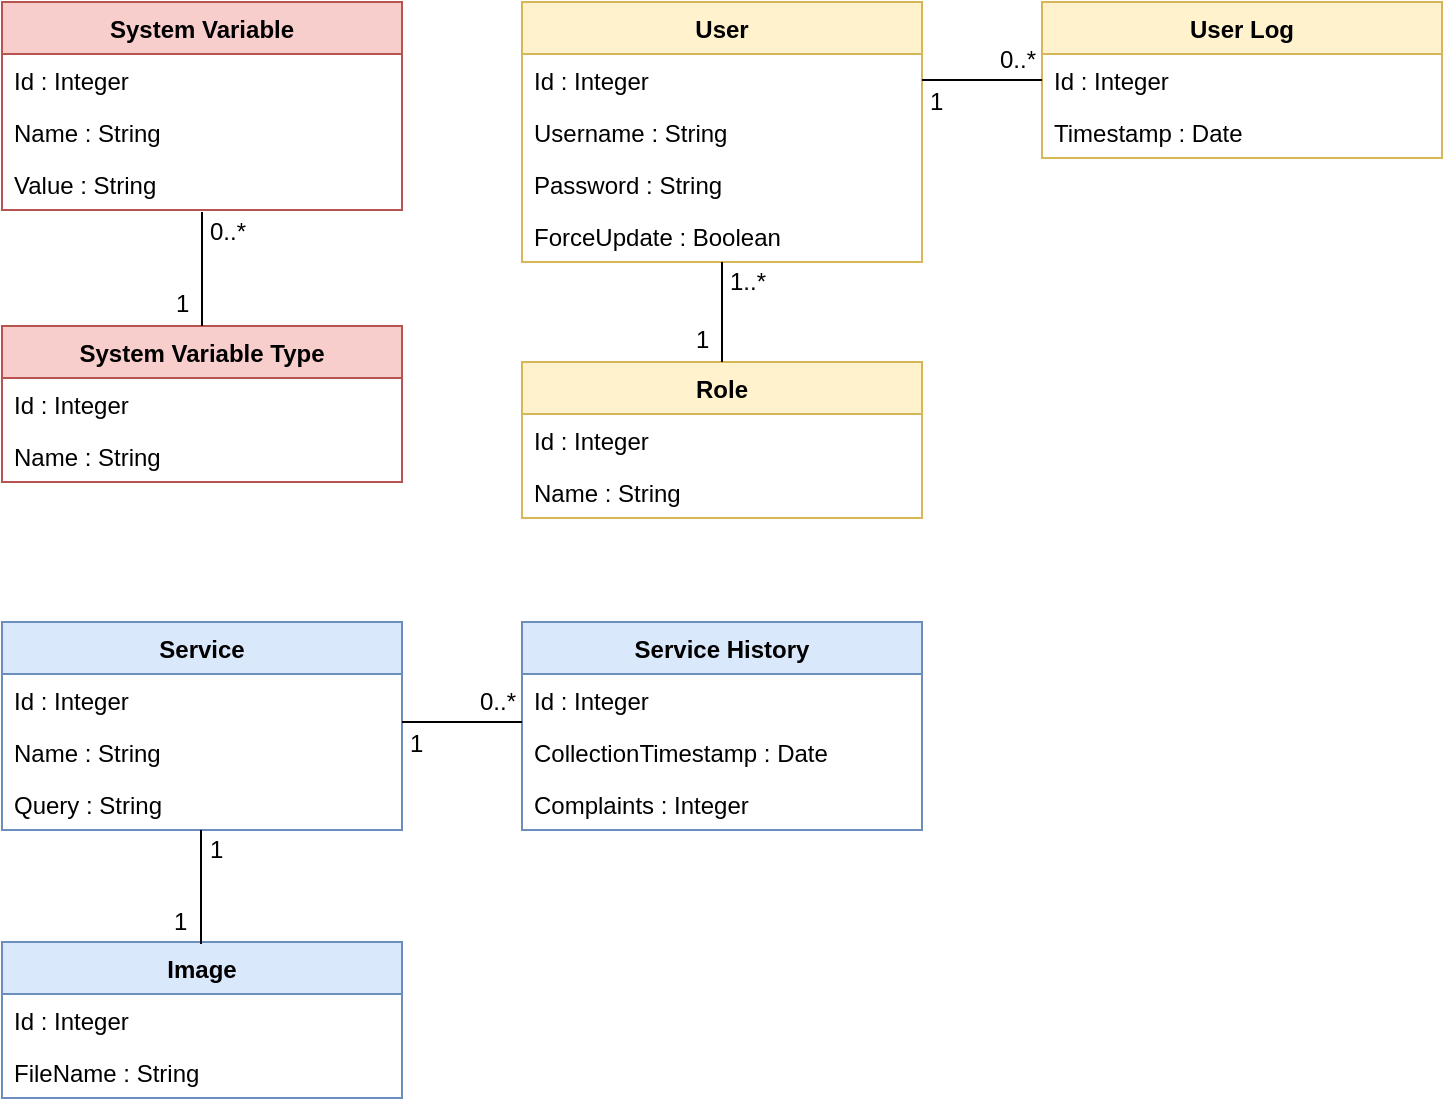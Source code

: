 <mxfile version="18.0.1" type="device"><diagram id="C5RBs43oDa-KdzZeNtuy" name="Page-1"><mxGraphModel dx="462" dy="857" grid="1" gridSize="10" guides="1" tooltips="1" connect="1" arrows="1" fold="1" page="1" pageScale="1" pageWidth="827" pageHeight="1169" math="0" shadow="0"><root><mxCell id="WIyWlLk6GJQsqaUBKTNV-0"/><mxCell id="WIyWlLk6GJQsqaUBKTNV-1" parent="WIyWlLk6GJQsqaUBKTNV-0"/><mxCell id="zkfFHV4jXpPFQw0GAbJ--0" value="System Variable" style="swimlane;fontStyle=1;align=center;verticalAlign=top;childLayout=stackLayout;horizontal=1;startSize=26;horizontalStack=0;resizeParent=1;resizeLast=0;collapsible=1;marginBottom=0;rounded=0;shadow=0;strokeWidth=1;fillColor=#f8cecc;strokeColor=#b85450;" parent="WIyWlLk6GJQsqaUBKTNV-1" vertex="1"><mxGeometry x="40" y="40" width="200" height="104" as="geometry"><mxRectangle x="230" y="140" width="160" height="26" as="alternateBounds"/></mxGeometry></mxCell><mxCell id="zkfFHV4jXpPFQw0GAbJ--1" value="Id : Integer" style="text;align=left;verticalAlign=top;spacingLeft=4;spacingRight=4;overflow=hidden;rotatable=0;points=[[0,0.5],[1,0.5]];portConstraint=eastwest;fontStyle=0" parent="zkfFHV4jXpPFQw0GAbJ--0" vertex="1"><mxGeometry y="26" width="200" height="26" as="geometry"/></mxCell><mxCell id="zkfFHV4jXpPFQw0GAbJ--2" value="Name : String" style="text;align=left;verticalAlign=top;spacingLeft=4;spacingRight=4;overflow=hidden;rotatable=0;points=[[0,0.5],[1,0.5]];portConstraint=eastwest;rounded=0;shadow=0;html=0;" parent="zkfFHV4jXpPFQw0GAbJ--0" vertex="1"><mxGeometry y="52" width="200" height="26" as="geometry"/></mxCell><mxCell id="zkfFHV4jXpPFQw0GAbJ--3" value="Value : String" style="text;align=left;verticalAlign=top;spacingLeft=4;spacingRight=4;overflow=hidden;rotatable=0;points=[[0,0.5],[1,0.5]];portConstraint=eastwest;rounded=0;shadow=0;html=0;" parent="zkfFHV4jXpPFQw0GAbJ--0" vertex="1"><mxGeometry y="78" width="200" height="26" as="geometry"/></mxCell><mxCell id="g_nDdjjKhGZXavIXWMLw-1" value="System Variable Type" style="swimlane;fontStyle=1;align=center;verticalAlign=top;childLayout=stackLayout;horizontal=1;startSize=26;horizontalStack=0;resizeParent=1;resizeLast=0;collapsible=1;marginBottom=0;rounded=0;shadow=0;strokeWidth=1;fillColor=#f8cecc;strokeColor=#b85450;" vertex="1" parent="WIyWlLk6GJQsqaUBKTNV-1"><mxGeometry x="40" y="202.01" width="200" height="78" as="geometry"><mxRectangle x="230" y="140" width="160" height="26" as="alternateBounds"/></mxGeometry></mxCell><mxCell id="g_nDdjjKhGZXavIXWMLw-2" value="Id : Integer" style="text;align=left;verticalAlign=top;spacingLeft=4;spacingRight=4;overflow=hidden;rotatable=0;points=[[0,0.5],[1,0.5]];portConstraint=eastwest;fontStyle=0" vertex="1" parent="g_nDdjjKhGZXavIXWMLw-1"><mxGeometry y="26" width="200" height="26" as="geometry"/></mxCell><mxCell id="g_nDdjjKhGZXavIXWMLw-3" value="Name : String" style="text;align=left;verticalAlign=top;spacingLeft=4;spacingRight=4;overflow=hidden;rotatable=0;points=[[0,0.5],[1,0.5]];portConstraint=eastwest;rounded=0;shadow=0;html=0;" vertex="1" parent="g_nDdjjKhGZXavIXWMLw-1"><mxGeometry y="52" width="200" height="26" as="geometry"/></mxCell><mxCell id="g_nDdjjKhGZXavIXWMLw-5" value="" style="endArrow=none;html=1;rounded=0;exitX=0.5;exitY=1.038;exitDx=0;exitDy=0;exitPerimeter=0;entryX=0.5;entryY=0;entryDx=0;entryDy=0;" edge="1" parent="WIyWlLk6GJQsqaUBKTNV-1" source="zkfFHV4jXpPFQw0GAbJ--3" target="g_nDdjjKhGZXavIXWMLw-1"><mxGeometry relative="1" as="geometry"><mxPoint x="120" y="140" as="sourcePoint"/><mxPoint x="120" y="240" as="targetPoint"/></mxGeometry></mxCell><mxCell id="g_nDdjjKhGZXavIXWMLw-6" value="0..*" style="edgeLabel;resizable=0;html=1;align=left;verticalAlign=bottom;fontSize=12;" connectable="0" vertex="1" parent="g_nDdjjKhGZXavIXWMLw-5"><mxGeometry x="-1" relative="1" as="geometry"><mxPoint x="2" y="19" as="offset"/></mxGeometry></mxCell><mxCell id="g_nDdjjKhGZXavIXWMLw-7" value="1&amp;nbsp;" style="edgeLabel;resizable=0;html=1;align=right;verticalAlign=bottom;fontSize=12;" connectable="0" vertex="1" parent="g_nDdjjKhGZXavIXWMLw-5"><mxGeometry x="1" relative="1" as="geometry"><mxPoint x="-3" y="-2" as="offset"/></mxGeometry></mxCell><mxCell id="g_nDdjjKhGZXavIXWMLw-8" value="User" style="swimlane;fontStyle=1;align=center;verticalAlign=top;childLayout=stackLayout;horizontal=1;startSize=26;horizontalStack=0;resizeParent=1;resizeLast=0;collapsible=1;marginBottom=0;rounded=0;shadow=0;strokeWidth=1;fillColor=#fff2cc;strokeColor=#d6b656;" vertex="1" parent="WIyWlLk6GJQsqaUBKTNV-1"><mxGeometry x="300" y="40" width="200" height="130" as="geometry"><mxRectangle x="230" y="140" width="160" height="26" as="alternateBounds"/></mxGeometry></mxCell><mxCell id="g_nDdjjKhGZXavIXWMLw-9" value="Id : Integer" style="text;align=left;verticalAlign=top;spacingLeft=4;spacingRight=4;overflow=hidden;rotatable=0;points=[[0,0.5],[1,0.5]];portConstraint=eastwest;fontStyle=0" vertex="1" parent="g_nDdjjKhGZXavIXWMLw-8"><mxGeometry y="26" width="200" height="26" as="geometry"/></mxCell><mxCell id="g_nDdjjKhGZXavIXWMLw-10" value="Username : String" style="text;align=left;verticalAlign=top;spacingLeft=4;spacingRight=4;overflow=hidden;rotatable=0;points=[[0,0.5],[1,0.5]];portConstraint=eastwest;rounded=0;shadow=0;html=0;" vertex="1" parent="g_nDdjjKhGZXavIXWMLw-8"><mxGeometry y="52" width="200" height="26" as="geometry"/></mxCell><mxCell id="g_nDdjjKhGZXavIXWMLw-11" value="Password : String" style="text;align=left;verticalAlign=top;spacingLeft=4;spacingRight=4;overflow=hidden;rotatable=0;points=[[0,0.5],[1,0.5]];portConstraint=eastwest;rounded=0;shadow=0;html=0;" vertex="1" parent="g_nDdjjKhGZXavIXWMLw-8"><mxGeometry y="78" width="200" height="26" as="geometry"/></mxCell><mxCell id="g_nDdjjKhGZXavIXWMLw-12" value="ForceUpdate : Boolean" style="text;align=left;verticalAlign=top;spacingLeft=4;spacingRight=4;overflow=hidden;rotatable=0;points=[[0,0.5],[1,0.5]];portConstraint=eastwest;rounded=0;shadow=0;html=0;" vertex="1" parent="g_nDdjjKhGZXavIXWMLw-8"><mxGeometry y="104" width="200" height="26" as="geometry"/></mxCell><mxCell id="g_nDdjjKhGZXavIXWMLw-13" value="Role" style="swimlane;fontStyle=1;align=center;verticalAlign=top;childLayout=stackLayout;horizontal=1;startSize=26;horizontalStack=0;resizeParent=1;resizeLast=0;collapsible=1;marginBottom=0;rounded=0;shadow=0;strokeWidth=1;fillColor=#fff2cc;strokeColor=#d6b656;" vertex="1" parent="WIyWlLk6GJQsqaUBKTNV-1"><mxGeometry x="300" y="220" width="200" height="78" as="geometry"><mxRectangle x="230" y="140" width="160" height="26" as="alternateBounds"/></mxGeometry></mxCell><mxCell id="g_nDdjjKhGZXavIXWMLw-14" value="Id : Integer" style="text;align=left;verticalAlign=top;spacingLeft=4;spacingRight=4;overflow=hidden;rotatable=0;points=[[0,0.5],[1,0.5]];portConstraint=eastwest;fontStyle=0" vertex="1" parent="g_nDdjjKhGZXavIXWMLw-13"><mxGeometry y="26" width="200" height="26" as="geometry"/></mxCell><mxCell id="g_nDdjjKhGZXavIXWMLw-15" value="Name : String" style="text;align=left;verticalAlign=top;spacingLeft=4;spacingRight=4;overflow=hidden;rotatable=0;points=[[0,0.5],[1,0.5]];portConstraint=eastwest;rounded=0;shadow=0;html=0;" vertex="1" parent="g_nDdjjKhGZXavIXWMLw-13"><mxGeometry y="52" width="200" height="26" as="geometry"/></mxCell><mxCell id="g_nDdjjKhGZXavIXWMLw-18" value="" style="endArrow=none;html=1;rounded=0;exitX=0.5;exitY=1.038;exitDx=0;exitDy=0;exitPerimeter=0;" edge="1" parent="WIyWlLk6GJQsqaUBKTNV-1"><mxGeometry relative="1" as="geometry"><mxPoint x="400" y="169.998" as="sourcePoint"/><mxPoint x="400" y="220" as="targetPoint"/></mxGeometry></mxCell><mxCell id="g_nDdjjKhGZXavIXWMLw-19" value="1..*" style="edgeLabel;resizable=0;html=1;align=left;verticalAlign=bottom;fontSize=12;" connectable="0" vertex="1" parent="g_nDdjjKhGZXavIXWMLw-18"><mxGeometry x="-1" relative="1" as="geometry"><mxPoint x="2" y="19" as="offset"/></mxGeometry></mxCell><mxCell id="g_nDdjjKhGZXavIXWMLw-20" value="1&amp;nbsp;" style="edgeLabel;resizable=0;html=1;align=right;verticalAlign=bottom;fontSize=12;" connectable="0" vertex="1" parent="g_nDdjjKhGZXavIXWMLw-18"><mxGeometry x="1" relative="1" as="geometry"><mxPoint x="-3" y="-2" as="offset"/></mxGeometry></mxCell><mxCell id="g_nDdjjKhGZXavIXWMLw-21" value="User Log" style="swimlane;fontStyle=1;align=center;verticalAlign=top;childLayout=stackLayout;horizontal=1;startSize=26;horizontalStack=0;resizeParent=1;resizeLast=0;collapsible=1;marginBottom=0;rounded=0;shadow=0;strokeWidth=1;fillColor=#fff2cc;strokeColor=#d6b656;" vertex="1" parent="WIyWlLk6GJQsqaUBKTNV-1"><mxGeometry x="560" y="40" width="200" height="78" as="geometry"><mxRectangle x="230" y="140" width="160" height="26" as="alternateBounds"/></mxGeometry></mxCell><mxCell id="g_nDdjjKhGZXavIXWMLw-22" value="Id : Integer" style="text;align=left;verticalAlign=top;spacingLeft=4;spacingRight=4;overflow=hidden;rotatable=0;points=[[0,0.5],[1,0.5]];portConstraint=eastwest;fontStyle=0" vertex="1" parent="g_nDdjjKhGZXavIXWMLw-21"><mxGeometry y="26" width="200" height="26" as="geometry"/></mxCell><mxCell id="g_nDdjjKhGZXavIXWMLw-23" value="Timestamp : Date" style="text;align=left;verticalAlign=top;spacingLeft=4;spacingRight=4;overflow=hidden;rotatable=0;points=[[0,0.5],[1,0.5]];portConstraint=eastwest;rounded=0;shadow=0;html=0;" vertex="1" parent="g_nDdjjKhGZXavIXWMLw-21"><mxGeometry y="52" width="200" height="26" as="geometry"/></mxCell><mxCell id="g_nDdjjKhGZXavIXWMLw-26" value="" style="endArrow=none;html=1;rounded=0;exitX=1;exitY=0.5;exitDx=0;exitDy=0;entryX=0;entryY=0.5;entryDx=0;entryDy=0;" edge="1" parent="WIyWlLk6GJQsqaUBKTNV-1" source="g_nDdjjKhGZXavIXWMLw-9" target="g_nDdjjKhGZXavIXWMLw-22"><mxGeometry relative="1" as="geometry"><mxPoint x="530" y="67.998" as="sourcePoint"/><mxPoint x="530" y="118" as="targetPoint"/></mxGeometry></mxCell><mxCell id="g_nDdjjKhGZXavIXWMLw-27" value="1" style="edgeLabel;resizable=0;html=1;align=left;verticalAlign=bottom;fontSize=12;" connectable="0" vertex="1" parent="g_nDdjjKhGZXavIXWMLw-26"><mxGeometry x="-1" relative="1" as="geometry"><mxPoint x="2" y="19" as="offset"/></mxGeometry></mxCell><mxCell id="g_nDdjjKhGZXavIXWMLw-28" value="0..*" style="edgeLabel;resizable=0;html=1;align=right;verticalAlign=bottom;fontSize=12;" connectable="0" vertex="1" parent="g_nDdjjKhGZXavIXWMLw-26"><mxGeometry x="1" relative="1" as="geometry"><mxPoint x="-3" y="-2" as="offset"/></mxGeometry></mxCell><mxCell id="g_nDdjjKhGZXavIXWMLw-32" value="Service" style="swimlane;fontStyle=1;align=center;verticalAlign=top;childLayout=stackLayout;horizontal=1;startSize=26;horizontalStack=0;resizeParent=1;resizeLast=0;collapsible=1;marginBottom=0;rounded=0;shadow=0;strokeWidth=1;fillColor=#dae8fc;strokeColor=#6c8ebf;" vertex="1" parent="WIyWlLk6GJQsqaUBKTNV-1"><mxGeometry x="40" y="350" width="200" height="104" as="geometry"><mxRectangle x="230" y="140" width="160" height="26" as="alternateBounds"/></mxGeometry></mxCell><mxCell id="g_nDdjjKhGZXavIXWMLw-33" value="Id : Integer" style="text;align=left;verticalAlign=top;spacingLeft=4;spacingRight=4;overflow=hidden;rotatable=0;points=[[0,0.5],[1,0.5]];portConstraint=eastwest;fontStyle=0" vertex="1" parent="g_nDdjjKhGZXavIXWMLw-32"><mxGeometry y="26" width="200" height="26" as="geometry"/></mxCell><mxCell id="g_nDdjjKhGZXavIXWMLw-34" value="Name : String" style="text;align=left;verticalAlign=top;spacingLeft=4;spacingRight=4;overflow=hidden;rotatable=0;points=[[0,0.5],[1,0.5]];portConstraint=eastwest;rounded=0;shadow=0;html=0;" vertex="1" parent="g_nDdjjKhGZXavIXWMLw-32"><mxGeometry y="52" width="200" height="26" as="geometry"/></mxCell><mxCell id="g_nDdjjKhGZXavIXWMLw-35" value="Query : String" style="text;align=left;verticalAlign=top;spacingLeft=4;spacingRight=4;overflow=hidden;rotatable=0;points=[[0,0.5],[1,0.5]];portConstraint=eastwest;rounded=0;shadow=0;html=0;" vertex="1" parent="g_nDdjjKhGZXavIXWMLw-32"><mxGeometry y="78" width="200" height="26" as="geometry"/></mxCell><mxCell id="g_nDdjjKhGZXavIXWMLw-36" value="Service History" style="swimlane;fontStyle=1;align=center;verticalAlign=top;childLayout=stackLayout;horizontal=1;startSize=26;horizontalStack=0;resizeParent=1;resizeLast=0;collapsible=1;marginBottom=0;rounded=0;shadow=0;strokeWidth=1;fillColor=#dae8fc;strokeColor=#6c8ebf;" vertex="1" parent="WIyWlLk6GJQsqaUBKTNV-1"><mxGeometry x="300" y="350" width="200" height="104" as="geometry"><mxRectangle x="230" y="140" width="160" height="26" as="alternateBounds"/></mxGeometry></mxCell><mxCell id="g_nDdjjKhGZXavIXWMLw-37" value="Id : Integer" style="text;align=left;verticalAlign=top;spacingLeft=4;spacingRight=4;overflow=hidden;rotatable=0;points=[[0,0.5],[1,0.5]];portConstraint=eastwest;fontStyle=0" vertex="1" parent="g_nDdjjKhGZXavIXWMLw-36"><mxGeometry y="26" width="200" height="26" as="geometry"/></mxCell><mxCell id="g_nDdjjKhGZXavIXWMLw-38" value="CollectionTimestamp : Date" style="text;align=left;verticalAlign=top;spacingLeft=4;spacingRight=4;overflow=hidden;rotatable=0;points=[[0,0.5],[1,0.5]];portConstraint=eastwest;rounded=0;shadow=0;html=0;" vertex="1" parent="g_nDdjjKhGZXavIXWMLw-36"><mxGeometry y="52" width="200" height="26" as="geometry"/></mxCell><mxCell id="g_nDdjjKhGZXavIXWMLw-39" value="Complaints : Integer" style="text;align=left;verticalAlign=top;spacingLeft=4;spacingRight=4;overflow=hidden;rotatable=0;points=[[0,0.5],[1,0.5]];portConstraint=eastwest;rounded=0;shadow=0;html=0;" vertex="1" parent="g_nDdjjKhGZXavIXWMLw-36"><mxGeometry y="78" width="200" height="26" as="geometry"/></mxCell><mxCell id="g_nDdjjKhGZXavIXWMLw-40" value="" style="endArrow=none;html=1;rounded=0;exitX=1;exitY=0.5;exitDx=0;exitDy=0;entryX=0;entryY=0.5;entryDx=0;entryDy=0;" edge="1" parent="WIyWlLk6GJQsqaUBKTNV-1"><mxGeometry relative="1" as="geometry"><mxPoint x="240" y="400" as="sourcePoint"/><mxPoint x="300" y="400" as="targetPoint"/></mxGeometry></mxCell><mxCell id="g_nDdjjKhGZXavIXWMLw-41" value="1" style="edgeLabel;resizable=0;html=1;align=left;verticalAlign=bottom;fontSize=12;" connectable="0" vertex="1" parent="g_nDdjjKhGZXavIXWMLw-40"><mxGeometry x="-1" relative="1" as="geometry"><mxPoint x="2" y="19" as="offset"/></mxGeometry></mxCell><mxCell id="g_nDdjjKhGZXavIXWMLw-42" value="0..*" style="edgeLabel;resizable=0;html=1;align=right;verticalAlign=bottom;fontSize=12;" connectable="0" vertex="1" parent="g_nDdjjKhGZXavIXWMLw-40"><mxGeometry x="1" relative="1" as="geometry"><mxPoint x="-3" y="-2" as="offset"/></mxGeometry></mxCell><mxCell id="g_nDdjjKhGZXavIXWMLw-43" value="Image" style="swimlane;fontStyle=1;align=center;verticalAlign=top;childLayout=stackLayout;horizontal=1;startSize=26;horizontalStack=0;resizeParent=1;resizeLast=0;collapsible=1;marginBottom=0;rounded=0;shadow=0;strokeWidth=1;fillColor=#dae8fc;strokeColor=#6c8ebf;" vertex="1" parent="WIyWlLk6GJQsqaUBKTNV-1"><mxGeometry x="40" y="510" width="200" height="78" as="geometry"><mxRectangle x="230" y="140" width="160" height="26" as="alternateBounds"/></mxGeometry></mxCell><mxCell id="g_nDdjjKhGZXavIXWMLw-44" value="Id : Integer" style="text;align=left;verticalAlign=top;spacingLeft=4;spacingRight=4;overflow=hidden;rotatable=0;points=[[0,0.5],[1,0.5]];portConstraint=eastwest;fontStyle=0" vertex="1" parent="g_nDdjjKhGZXavIXWMLw-43"><mxGeometry y="26" width="200" height="26" as="geometry"/></mxCell><mxCell id="g_nDdjjKhGZXavIXWMLw-45" value="FileName : String" style="text;align=left;verticalAlign=top;spacingLeft=4;spacingRight=4;overflow=hidden;rotatable=0;points=[[0,0.5],[1,0.5]];portConstraint=eastwest;rounded=0;shadow=0;html=0;" vertex="1" parent="g_nDdjjKhGZXavIXWMLw-43"><mxGeometry y="52" width="200" height="26" as="geometry"/></mxCell><mxCell id="g_nDdjjKhGZXavIXWMLw-47" value="" style="endArrow=none;html=1;rounded=0;exitX=0.5;exitY=1.038;exitDx=0;exitDy=0;exitPerimeter=0;entryX=0.5;entryY=0;entryDx=0;entryDy=0;" edge="1" parent="WIyWlLk6GJQsqaUBKTNV-1"><mxGeometry relative="1" as="geometry"><mxPoint x="139.5" y="453.998" as="sourcePoint"/><mxPoint x="139.5" y="511.02" as="targetPoint"/></mxGeometry></mxCell><mxCell id="g_nDdjjKhGZXavIXWMLw-48" value="1" style="edgeLabel;resizable=0;html=1;align=left;verticalAlign=bottom;fontSize=12;" connectable="0" vertex="1" parent="g_nDdjjKhGZXavIXWMLw-47"><mxGeometry x="-1" relative="1" as="geometry"><mxPoint x="2" y="19" as="offset"/></mxGeometry></mxCell><mxCell id="g_nDdjjKhGZXavIXWMLw-49" value="1&amp;nbsp;" style="edgeLabel;resizable=0;html=1;align=right;verticalAlign=bottom;fontSize=12;" connectable="0" vertex="1" parent="g_nDdjjKhGZXavIXWMLw-47"><mxGeometry x="1" relative="1" as="geometry"><mxPoint x="-3" y="-2" as="offset"/></mxGeometry></mxCell></root></mxGraphModel></diagram></mxfile>